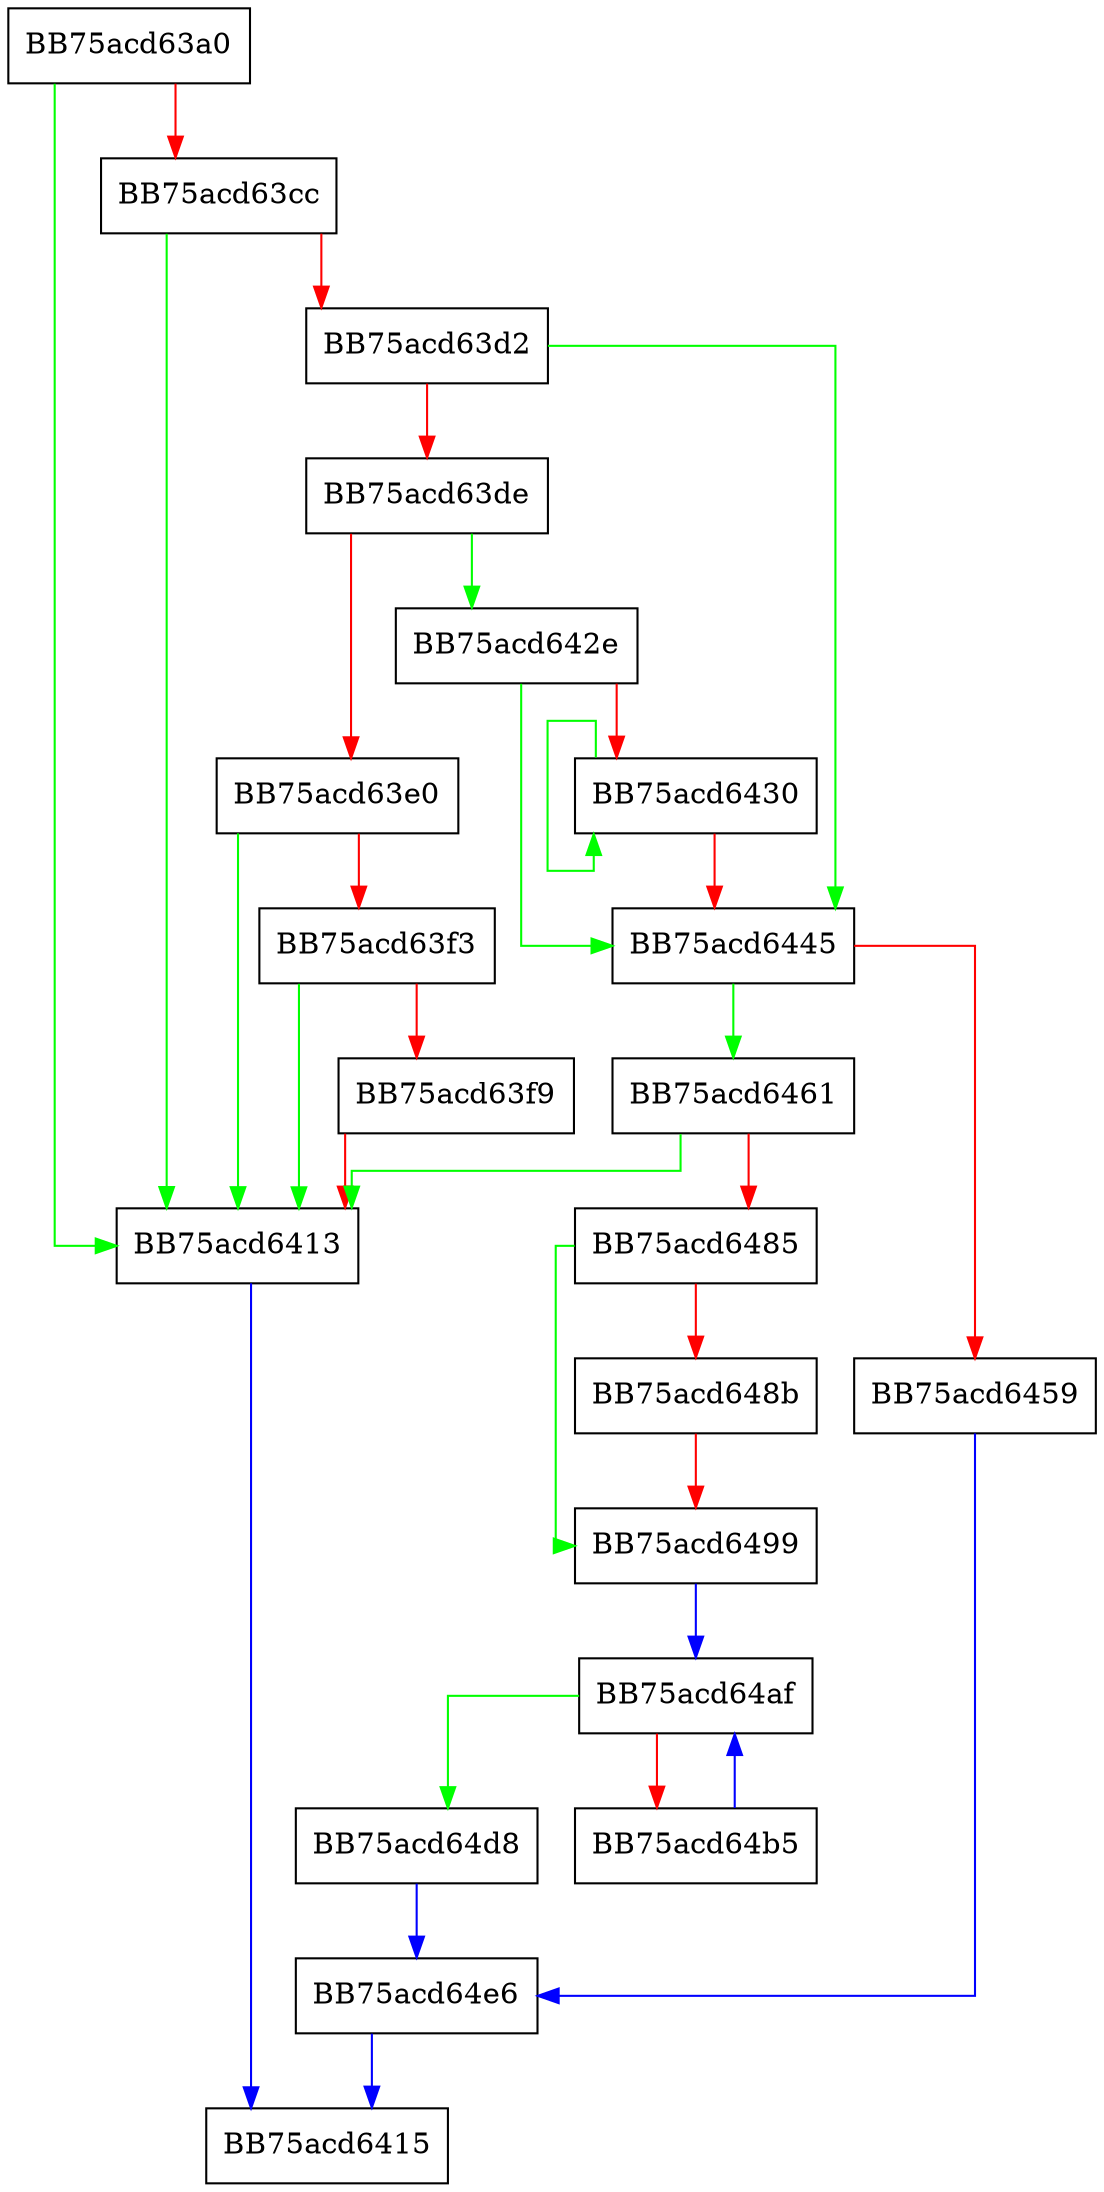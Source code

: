 digraph GetTeleData {
  node [shape="box"];
  graph [splines=ortho];
  BB75acd63a0 -> BB75acd6413 [color="green"];
  BB75acd63a0 -> BB75acd63cc [color="red"];
  BB75acd63cc -> BB75acd6413 [color="green"];
  BB75acd63cc -> BB75acd63d2 [color="red"];
  BB75acd63d2 -> BB75acd6445 [color="green"];
  BB75acd63d2 -> BB75acd63de [color="red"];
  BB75acd63de -> BB75acd642e [color="green"];
  BB75acd63de -> BB75acd63e0 [color="red"];
  BB75acd63e0 -> BB75acd6413 [color="green"];
  BB75acd63e0 -> BB75acd63f3 [color="red"];
  BB75acd63f3 -> BB75acd6413 [color="green"];
  BB75acd63f3 -> BB75acd63f9 [color="red"];
  BB75acd63f9 -> BB75acd6413 [color="red"];
  BB75acd6413 -> BB75acd6415 [color="blue"];
  BB75acd642e -> BB75acd6445 [color="green"];
  BB75acd642e -> BB75acd6430 [color="red"];
  BB75acd6430 -> BB75acd6430 [color="green"];
  BB75acd6430 -> BB75acd6445 [color="red"];
  BB75acd6445 -> BB75acd6461 [color="green"];
  BB75acd6445 -> BB75acd6459 [color="red"];
  BB75acd6459 -> BB75acd64e6 [color="blue"];
  BB75acd6461 -> BB75acd6413 [color="green"];
  BB75acd6461 -> BB75acd6485 [color="red"];
  BB75acd6485 -> BB75acd6499 [color="green"];
  BB75acd6485 -> BB75acd648b [color="red"];
  BB75acd648b -> BB75acd6499 [color="red"];
  BB75acd6499 -> BB75acd64af [color="blue"];
  BB75acd64af -> BB75acd64d8 [color="green"];
  BB75acd64af -> BB75acd64b5 [color="red"];
  BB75acd64b5 -> BB75acd64af [color="blue"];
  BB75acd64d8 -> BB75acd64e6 [color="blue"];
  BB75acd64e6 -> BB75acd6415 [color="blue"];
}